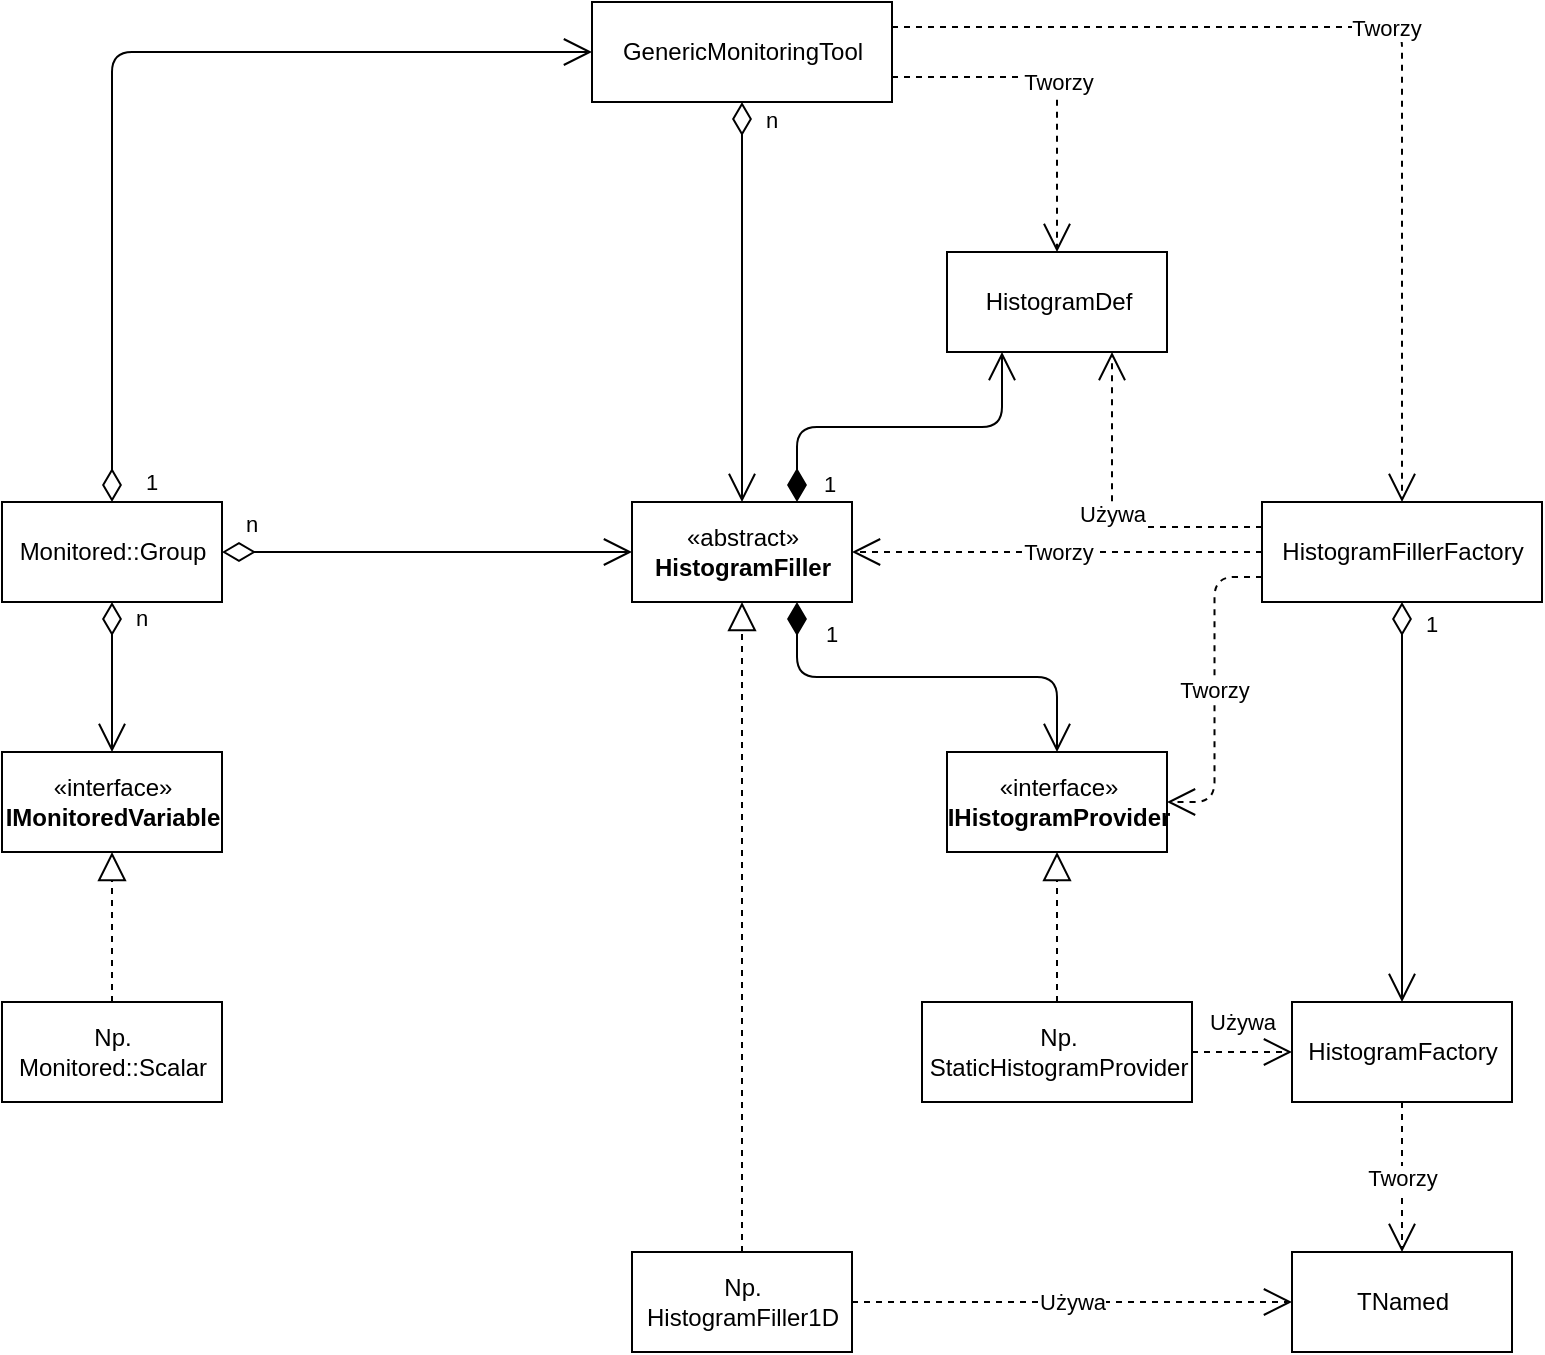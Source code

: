 <mxfile version="11.2.5" type="device" pages="1"><diagram id="WkbgIpLEOhb35hl6VJ9z" name="Page-1"><mxGraphModel dx="946" dy="567" grid="1" gridSize="10" guides="1" tooltips="1" connect="1" arrows="1" fold="1" page="1" pageScale="1" pageWidth="827" pageHeight="1169" math="0" shadow="0"><root><mxCell id="0"/><mxCell id="1" parent="0"/><mxCell id="tc31Uk3gdjUGoFibY6hi-1" value="GenericMonitoringTool" style="html=1;" vertex="1" parent="1"><mxGeometry x="345" y="110" width="150" height="50" as="geometry"/></mxCell><mxCell id="tc31Uk3gdjUGoFibY6hi-2" value="HistogramDef" style="html=1;" vertex="1" parent="1"><mxGeometry x="522.5" y="235" width="110" height="50" as="geometry"/></mxCell><mxCell id="tc31Uk3gdjUGoFibY6hi-11" value="Tworzy" style="endArrow=open;endSize=12;dashed=1;html=1;exitX=1;exitY=0.25;exitDx=0;exitDy=0;edgeStyle=orthogonalEdgeStyle;entryX=0.5;entryY=0;entryDx=0;entryDy=0;" edge="1" parent="1" source="tc31Uk3gdjUGoFibY6hi-1" target="tc31Uk3gdjUGoFibY6hi-12"><mxGeometry width="160" relative="1" as="geometry"><mxPoint x="380" y="370" as="sourcePoint"/><mxPoint x="540" y="370" as="targetPoint"/></mxGeometry></mxCell><mxCell id="tc31Uk3gdjUGoFibY6hi-12" value="HistogramFillerFactory" style="html=1;" vertex="1" parent="1"><mxGeometry x="680" y="360" width="140" height="50" as="geometry"/></mxCell><mxCell id="tc31Uk3gdjUGoFibY6hi-14" value="«abstract»&lt;br&gt;&lt;b&gt;HistogramFiller&lt;/b&gt;" style="html=1;" vertex="1" parent="1"><mxGeometry x="365" y="360" width="110" height="50" as="geometry"/></mxCell><mxCell id="tc31Uk3gdjUGoFibY6hi-15" value="n" style="endArrow=open;html=1;endSize=12;startArrow=diamondThin;startSize=14;startFill=0;edgeStyle=orthogonalEdgeStyle;align=left;verticalAlign=bottom;exitX=0.5;exitY=1;exitDx=0;exitDy=0;" edge="1" parent="1" source="tc31Uk3gdjUGoFibY6hi-1" target="tc31Uk3gdjUGoFibY6hi-14"><mxGeometry x="-0.818" y="10" relative="1" as="geometry"><mxPoint x="498" y="125" as="sourcePoint"/><mxPoint x="610" y="125" as="targetPoint"/><mxPoint as="offset"/></mxGeometry></mxCell><mxCell id="tc31Uk3gdjUGoFibY6hi-17" value="Monitored::Group" style="html=1;" vertex="1" parent="1"><mxGeometry x="50" y="360" width="110" height="50" as="geometry"/></mxCell><mxCell id="tc31Uk3gdjUGoFibY6hi-19" value="«interface»&lt;br&gt;&lt;b&gt;IMonitoredVariable&lt;/b&gt;" style="html=1;" vertex="1" parent="1"><mxGeometry x="50" y="485" width="110" height="50" as="geometry"/></mxCell><mxCell id="tc31Uk3gdjUGoFibY6hi-20" value="n" style="endArrow=open;html=1;endSize=12;startArrow=diamondThin;startSize=14;startFill=0;edgeStyle=orthogonalEdgeStyle;align=left;verticalAlign=bottom;exitX=0.5;exitY=1;exitDx=0;exitDy=0;entryX=0.5;entryY=0;entryDx=0;entryDy=0;" edge="1" parent="1" source="tc31Uk3gdjUGoFibY6hi-17" target="tc31Uk3gdjUGoFibY6hi-19"><mxGeometry x="-0.556" y="10" relative="1" as="geometry"><mxPoint x="215" y="580" as="sourcePoint"/><mxPoint x="375" y="580" as="targetPoint"/><mxPoint as="offset"/></mxGeometry></mxCell><mxCell id="tc31Uk3gdjUGoFibY6hi-25" value="1" style="endArrow=open;html=1;endSize=12;startArrow=diamondThin;startSize=14;startFill=0;edgeStyle=orthogonalEdgeStyle;align=left;verticalAlign=middle;exitX=0.5;exitY=0;exitDx=0;exitDy=0;entryX=0;entryY=0.5;entryDx=0;entryDy=0;labelPosition=right;verticalLabelPosition=middle;" edge="1" parent="1" source="tc31Uk3gdjUGoFibY6hi-17" target="tc31Uk3gdjUGoFibY6hi-1"><mxGeometry x="0.032" y="-215" relative="1" as="geometry"><mxPoint x="290" y="320" as="sourcePoint"/><mxPoint x="450" y="320" as="targetPoint"/><mxPoint as="offset"/></mxGeometry></mxCell><mxCell id="tc31Uk3gdjUGoFibY6hi-27" value="HistogramFactory" style="html=1;" vertex="1" parent="1"><mxGeometry x="695" y="610" width="110" height="50" as="geometry"/></mxCell><mxCell id="tc31Uk3gdjUGoFibY6hi-29" value="«interface»&lt;br&gt;&lt;b&gt;IHistogramProvider&lt;/b&gt;" style="html=1;" vertex="1" parent="1"><mxGeometry x="522.5" y="485" width="110" height="50" as="geometry"/></mxCell><mxCell id="tc31Uk3gdjUGoFibY6hi-30" value="1" style="endArrow=open;html=1;endSize=12;startArrow=diamondThin;startSize=14;startFill=1;edgeStyle=orthogonalEdgeStyle;align=left;verticalAlign=bottom;exitX=0.75;exitY=1;exitDx=0;exitDy=0;entryX=0.5;entryY=0;entryDx=0;entryDy=0;" edge="1" parent="1" source="tc31Uk3gdjUGoFibY6hi-14" target="tc31Uk3gdjUGoFibY6hi-29"><mxGeometry x="-0.76" y="12" relative="1" as="geometry"><mxPoint x="530" y="600" as="sourcePoint"/><mxPoint x="690" y="600" as="targetPoint"/><mxPoint as="offset"/></mxGeometry></mxCell><mxCell id="tc31Uk3gdjUGoFibY6hi-31" value="1" style="endArrow=open;html=1;endSize=12;startArrow=diamondThin;startSize=14;startFill=1;edgeStyle=orthogonalEdgeStyle;align=left;verticalAlign=bottom;exitX=0.75;exitY=0;exitDx=0;exitDy=0;entryX=0.25;entryY=1;entryDx=0;entryDy=0;" edge="1" parent="1" source="tc31Uk3gdjUGoFibY6hi-14" target="tc31Uk3gdjUGoFibY6hi-2"><mxGeometry x="-0.446" y="-37" relative="1" as="geometry"><mxPoint x="420" y="470" as="sourcePoint"/><mxPoint x="580" y="470" as="targetPoint"/><mxPoint as="offset"/></mxGeometry></mxCell><mxCell id="tc31Uk3gdjUGoFibY6hi-34" value="TNamed" style="html=1;" vertex="1" parent="1"><mxGeometry x="695" y="735" width="110" height="50" as="geometry"/></mxCell><mxCell id="tc31Uk3gdjUGoFibY6hi-35" value="1" style="endArrow=open;html=1;endSize=12;startArrow=diamondThin;startSize=14;startFill=0;edgeStyle=orthogonalEdgeStyle;align=left;verticalAlign=bottom;exitX=0.5;exitY=1;exitDx=0;exitDy=0;" edge="1" parent="1" source="tc31Uk3gdjUGoFibY6hi-12" target="tc31Uk3gdjUGoFibY6hi-27"><mxGeometry x="-0.8" y="10" relative="1" as="geometry"><mxPoint x="710" y="440" as="sourcePoint"/><mxPoint x="870" y="440" as="targetPoint"/><mxPoint as="offset"/></mxGeometry></mxCell><mxCell id="tc31Uk3gdjUGoFibY6hi-39" value="Tworzy" style="endArrow=open;endSize=12;dashed=1;html=1;exitX=0.5;exitY=1;exitDx=0;exitDy=0;entryX=0.5;entryY=0;entryDx=0;entryDy=0;edgeStyle=orthogonalEdgeStyle;" edge="1" parent="1" source="tc31Uk3gdjUGoFibY6hi-27" target="tc31Uk3gdjUGoFibY6hi-34"><mxGeometry width="160" relative="1" as="geometry"><mxPoint x="700" y="670" as="sourcePoint"/><mxPoint x="860" y="670" as="targetPoint"/></mxGeometry></mxCell><mxCell id="tc31Uk3gdjUGoFibY6hi-40" value="Tworzy" style="endArrow=open;endSize=12;dashed=1;html=1;exitX=0;exitY=0.5;exitDx=0;exitDy=0;entryX=1;entryY=0.5;entryDx=0;entryDy=0;edgeStyle=orthogonalEdgeStyle;" edge="1" parent="1" source="tc31Uk3gdjUGoFibY6hi-12" target="tc31Uk3gdjUGoFibY6hi-14"><mxGeometry width="160" relative="1" as="geometry"><mxPoint x="570" y="440" as="sourcePoint"/><mxPoint x="730" y="440" as="targetPoint"/></mxGeometry></mxCell><mxCell id="tc31Uk3gdjUGoFibY6hi-41" value="Tworzy" style="endArrow=open;endSize=12;dashed=1;html=1;exitX=0;exitY=0.75;exitDx=0;exitDy=0;entryX=1;entryY=0.5;entryDx=0;entryDy=0;edgeStyle=orthogonalEdgeStyle;" edge="1" parent="1" source="tc31Uk3gdjUGoFibY6hi-12" target="tc31Uk3gdjUGoFibY6hi-29"><mxGeometry width="160" relative="1" as="geometry"><mxPoint x="590" y="520" as="sourcePoint"/><mxPoint x="750" y="520" as="targetPoint"/></mxGeometry></mxCell><mxCell id="tc31Uk3gdjUGoFibY6hi-42" value="Tworzy" style="endArrow=open;endSize=12;dashed=1;html=1;exitX=1;exitY=0.75;exitDx=0;exitDy=0;entryX=0.5;entryY=0;entryDx=0;entryDy=0;edgeStyle=orthogonalEdgeStyle;" edge="1" parent="1" source="tc31Uk3gdjUGoFibY6hi-1" target="tc31Uk3gdjUGoFibY6hi-2"><mxGeometry width="160" relative="1" as="geometry"><mxPoint x="530" y="180" as="sourcePoint"/><mxPoint x="690" y="180" as="targetPoint"/></mxGeometry></mxCell><mxCell id="tc31Uk3gdjUGoFibY6hi-43" value="Używa" style="endArrow=open;endSize=12;dashed=1;html=1;exitX=0;exitY=0.25;exitDx=0;exitDy=0;entryX=0.75;entryY=1;entryDx=0;entryDy=0;edgeStyle=orthogonalEdgeStyle;" edge="1" parent="1" source="tc31Uk3gdjUGoFibY6hi-12" target="tc31Uk3gdjUGoFibY6hi-2"><mxGeometry width="160" relative="1" as="geometry"><mxPoint x="700" y="290" as="sourcePoint"/><mxPoint x="860" y="290" as="targetPoint"/></mxGeometry></mxCell><mxCell id="tc31Uk3gdjUGoFibY6hi-44" value="Np.&lt;br&gt;StaticHistogramProvider" style="html=1;" vertex="1" parent="1"><mxGeometry x="510" y="610" width="135" height="50" as="geometry"/></mxCell><mxCell id="tc31Uk3gdjUGoFibY6hi-46" value="" style="endArrow=block;dashed=1;endFill=0;endSize=12;html=1;entryX=0.5;entryY=1;entryDx=0;entryDy=0;exitX=0.5;exitY=0;exitDx=0;exitDy=0;" edge="1" parent="1" source="tc31Uk3gdjUGoFibY6hi-44" target="tc31Uk3gdjUGoFibY6hi-29"><mxGeometry width="160" relative="1" as="geometry"><mxPoint x="260" y="620" as="sourcePoint"/><mxPoint x="420" y="620" as="targetPoint"/></mxGeometry></mxCell><mxCell id="tc31Uk3gdjUGoFibY6hi-47" value="Używa" style="endArrow=open;endSize=12;dashed=1;html=1;exitX=1;exitY=0.5;exitDx=0;exitDy=0;entryX=0;entryY=0.5;entryDx=0;entryDy=0;edgeStyle=orthogonalEdgeStyle;" edge="1" parent="1" source="tc31Uk3gdjUGoFibY6hi-44" target="tc31Uk3gdjUGoFibY6hi-27"><mxGeometry y="15" width="160" relative="1" as="geometry"><mxPoint x="530" y="690" as="sourcePoint"/><mxPoint x="690" y="690" as="targetPoint"/><mxPoint as="offset"/></mxGeometry></mxCell><mxCell id="tc31Uk3gdjUGoFibY6hi-48" value="Np.&lt;br&gt;HistogramFiller1D" style="html=1;" vertex="1" parent="1"><mxGeometry x="365" y="735" width="110" height="50" as="geometry"/></mxCell><mxCell id="tc31Uk3gdjUGoFibY6hi-49" value="" style="endArrow=block;dashed=1;endFill=0;endSize=12;html=1;exitX=0.5;exitY=0;exitDx=0;exitDy=0;entryX=0.5;entryY=1;entryDx=0;entryDy=0;" edge="1" parent="1" source="tc31Uk3gdjUGoFibY6hi-48" target="tc31Uk3gdjUGoFibY6hi-14"><mxGeometry width="160" relative="1" as="geometry"><mxPoint x="260" y="620" as="sourcePoint"/><mxPoint x="390" y="440" as="targetPoint"/></mxGeometry></mxCell><mxCell id="tc31Uk3gdjUGoFibY6hi-50" value="Używa" style="endArrow=open;endSize=12;dashed=1;html=1;exitX=1;exitY=0.5;exitDx=0;exitDy=0;entryX=0;entryY=0.5;entryDx=0;entryDy=0;edgeStyle=orthogonalEdgeStyle;" edge="1" parent="1" source="tc31Uk3gdjUGoFibY6hi-48" target="tc31Uk3gdjUGoFibY6hi-34"><mxGeometry width="160" relative="1" as="geometry"><mxPoint x="410" y="760" as="sourcePoint"/><mxPoint x="570" y="760" as="targetPoint"/></mxGeometry></mxCell><mxCell id="tc31Uk3gdjUGoFibY6hi-51" value="Np.&lt;br&gt;Monitored::Scalar" style="html=1;" vertex="1" parent="1"><mxGeometry x="50" y="610" width="110" height="50" as="geometry"/></mxCell><mxCell id="tc31Uk3gdjUGoFibY6hi-52" value="" style="endArrow=block;dashed=1;endFill=0;endSize=12;html=1;entryX=0.5;entryY=1;entryDx=0;entryDy=0;exitX=0.5;exitY=0;exitDx=0;exitDy=0;" edge="1" parent="1" source="tc31Uk3gdjUGoFibY6hi-51" target="tc31Uk3gdjUGoFibY6hi-19"><mxGeometry width="160" relative="1" as="geometry"><mxPoint x="5" y="580" as="sourcePoint"/><mxPoint x="165" y="580" as="targetPoint"/></mxGeometry></mxCell><mxCell id="tc31Uk3gdjUGoFibY6hi-57" value="n" style="endArrow=open;html=1;endSize=12;startArrow=diamondThin;startSize=14;startFill=0;edgeStyle=orthogonalEdgeStyle;align=left;verticalAlign=bottom;exitX=1;exitY=0.5;exitDx=0;exitDy=0;entryX=0;entryY=0.5;entryDx=0;entryDy=0;" edge="1" parent="1" source="tc31Uk3gdjUGoFibY6hi-17" target="tc31Uk3gdjUGoFibY6hi-14"><mxGeometry x="-0.902" y="5" relative="1" as="geometry"><mxPoint x="230" y="410" as="sourcePoint"/><mxPoint x="390" y="410" as="targetPoint"/><mxPoint as="offset"/></mxGeometry></mxCell></root></mxGraphModel></diagram></mxfile>